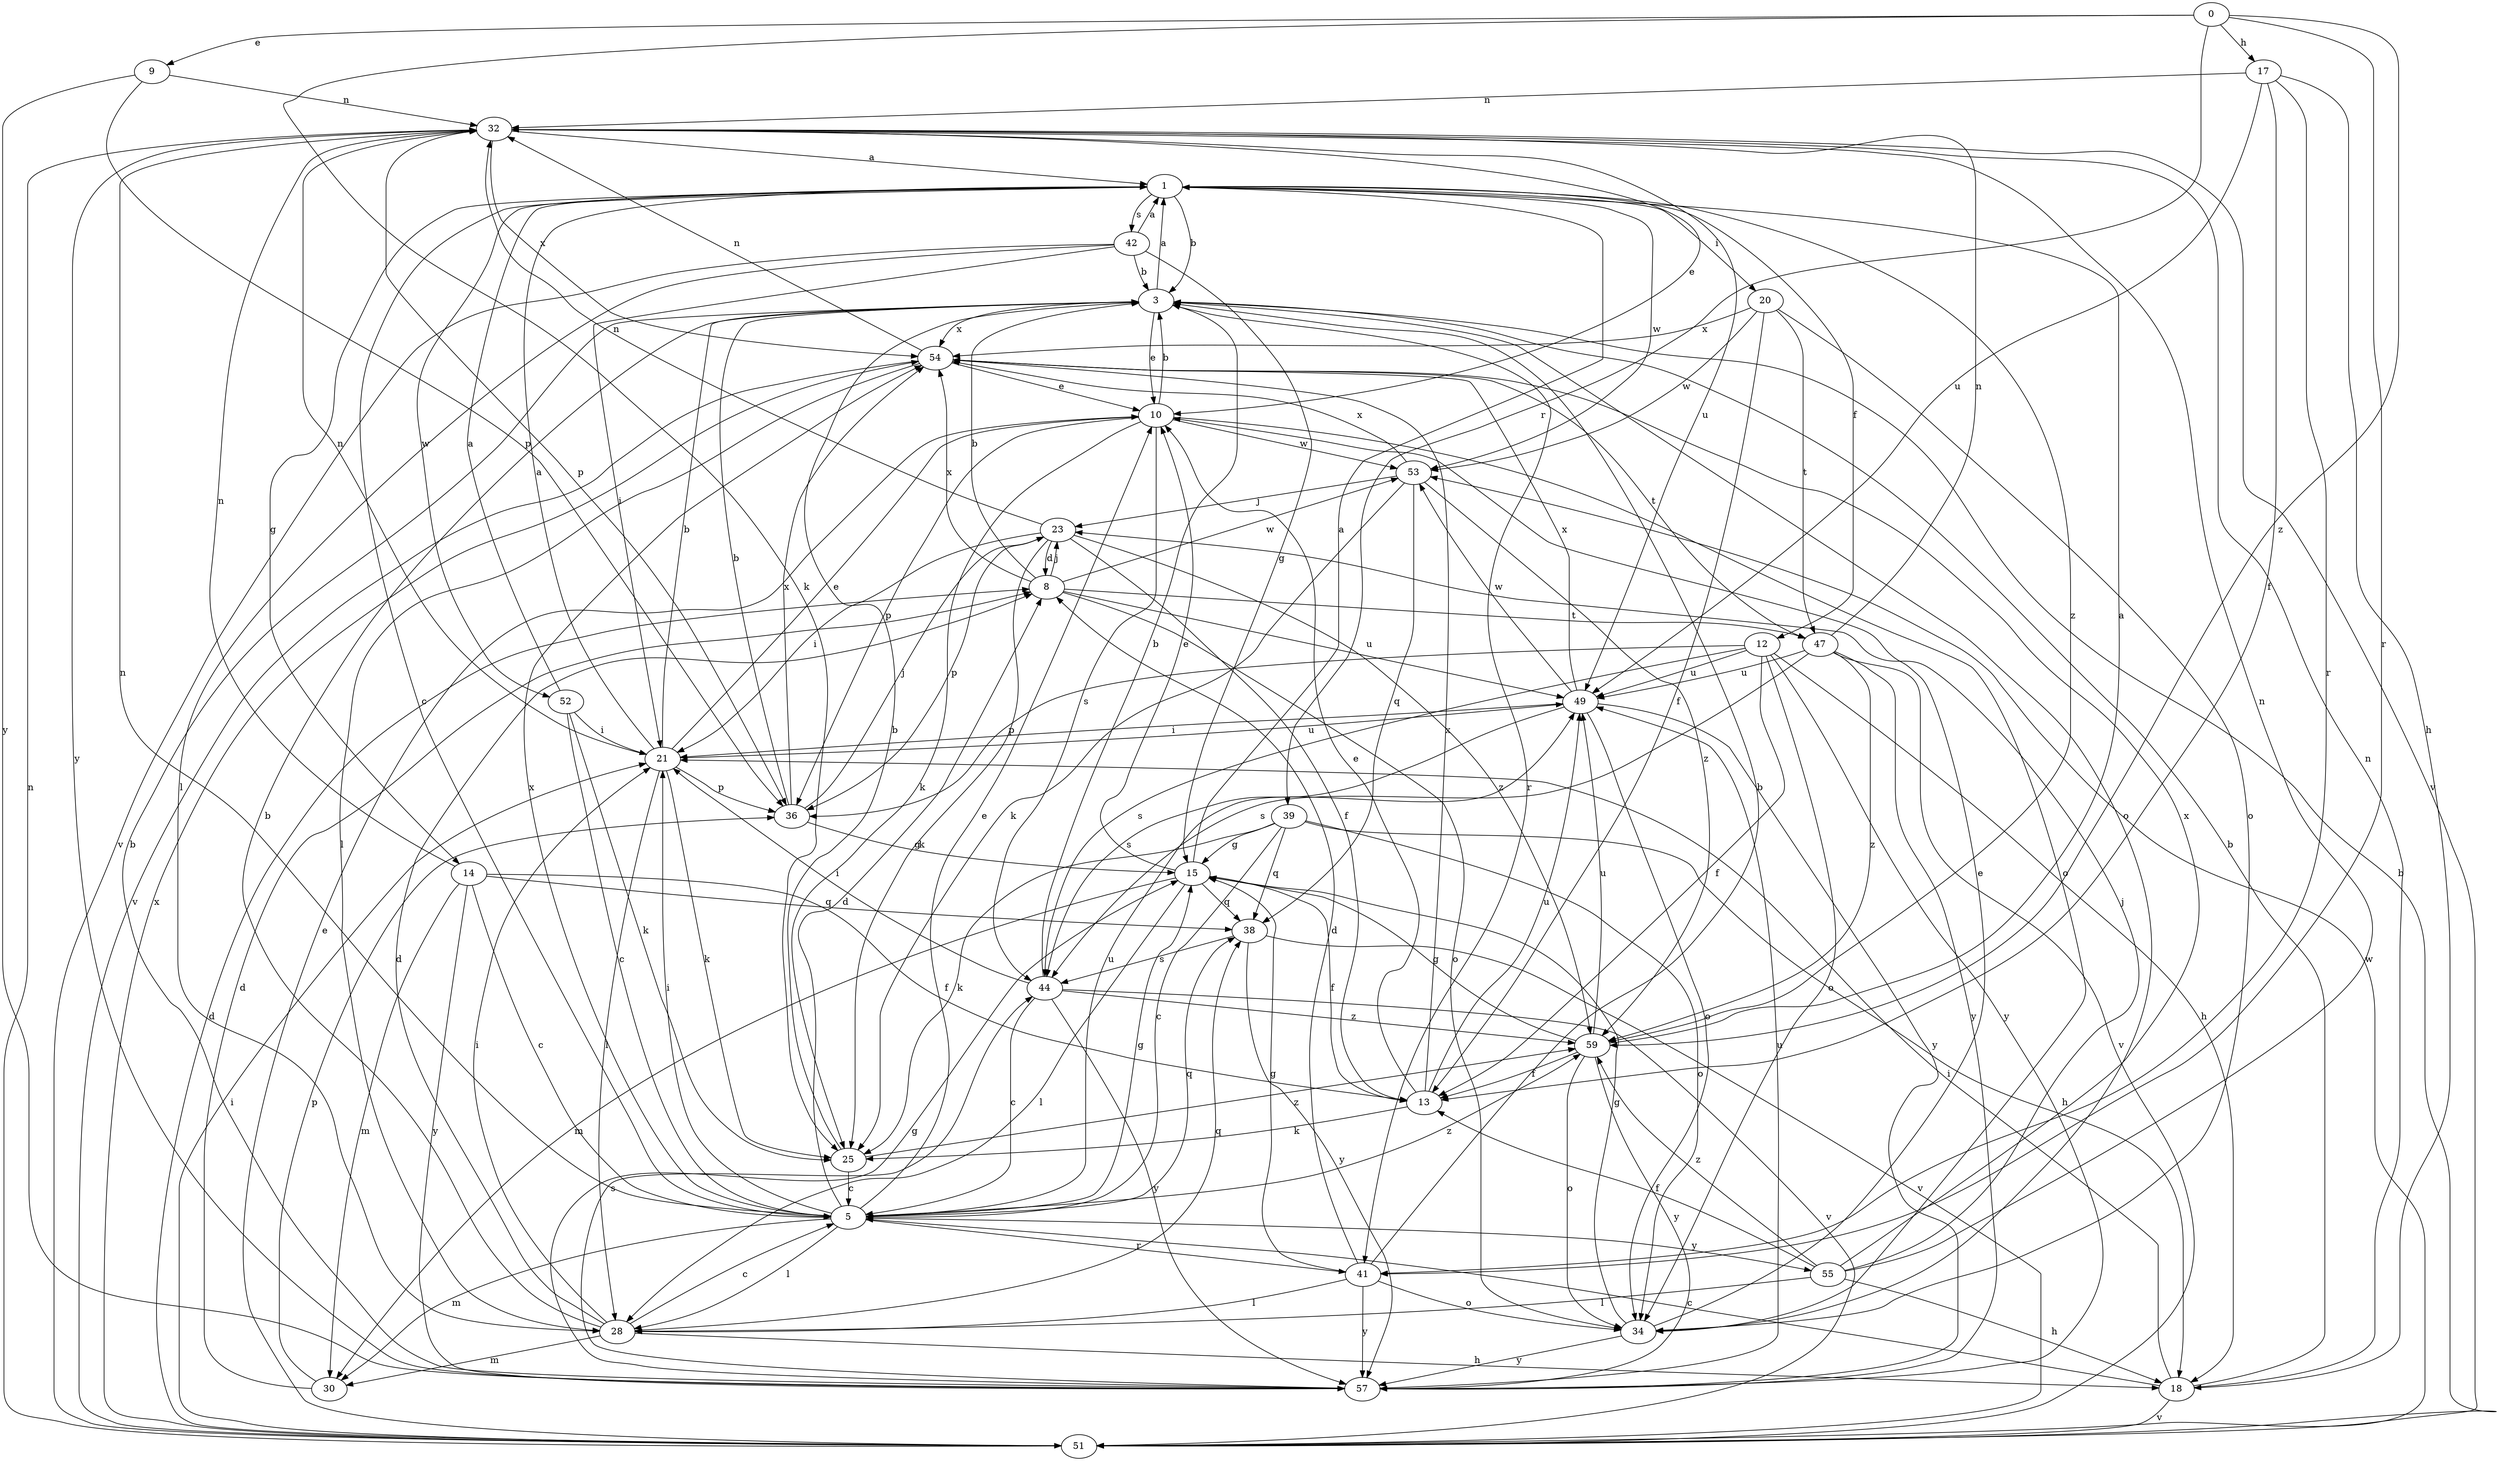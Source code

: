 strict digraph  {
0;
1;
3;
5;
8;
9;
10;
12;
13;
14;
15;
17;
18;
20;
21;
23;
25;
28;
30;
32;
34;
36;
38;
39;
41;
42;
44;
47;
49;
51;
52;
53;
54;
55;
57;
59;
0 -> 9  [label=e];
0 -> 17  [label=h];
0 -> 25  [label=k];
0 -> 39  [label=r];
0 -> 41  [label=r];
0 -> 59  [label=z];
1 -> 3  [label=b];
1 -> 5  [label=c];
1 -> 12  [label=f];
1 -> 14  [label=g];
1 -> 20  [label=i];
1 -> 42  [label=s];
1 -> 52  [label=w];
1 -> 53  [label=w];
1 -> 59  [label=z];
3 -> 1  [label=a];
3 -> 10  [label=e];
3 -> 34  [label=o];
3 -> 41  [label=r];
3 -> 54  [label=x];
5 -> 8  [label=d];
5 -> 10  [label=e];
5 -> 15  [label=g];
5 -> 21  [label=i];
5 -> 28  [label=l];
5 -> 30  [label=m];
5 -> 32  [label=n];
5 -> 38  [label=q];
5 -> 41  [label=r];
5 -> 49  [label=u];
5 -> 54  [label=x];
5 -> 55  [label=y];
5 -> 59  [label=z];
8 -> 3  [label=b];
8 -> 23  [label=j];
8 -> 34  [label=o];
8 -> 47  [label=t];
8 -> 49  [label=u];
8 -> 53  [label=w];
8 -> 54  [label=x];
9 -> 32  [label=n];
9 -> 36  [label=p];
9 -> 57  [label=y];
10 -> 3  [label=b];
10 -> 25  [label=k];
10 -> 34  [label=o];
10 -> 36  [label=p];
10 -> 44  [label=s];
10 -> 53  [label=w];
12 -> 13  [label=f];
12 -> 18  [label=h];
12 -> 34  [label=o];
12 -> 36  [label=p];
12 -> 44  [label=s];
12 -> 49  [label=u];
12 -> 57  [label=y];
13 -> 10  [label=e];
13 -> 25  [label=k];
13 -> 49  [label=u];
13 -> 54  [label=x];
14 -> 5  [label=c];
14 -> 13  [label=f];
14 -> 30  [label=m];
14 -> 32  [label=n];
14 -> 38  [label=q];
14 -> 57  [label=y];
15 -> 1  [label=a];
15 -> 10  [label=e];
15 -> 13  [label=f];
15 -> 28  [label=l];
15 -> 30  [label=m];
15 -> 38  [label=q];
17 -> 13  [label=f];
17 -> 18  [label=h];
17 -> 32  [label=n];
17 -> 41  [label=r];
17 -> 49  [label=u];
18 -> 3  [label=b];
18 -> 5  [label=c];
18 -> 21  [label=i];
18 -> 32  [label=n];
18 -> 51  [label=v];
20 -> 13  [label=f];
20 -> 34  [label=o];
20 -> 47  [label=t];
20 -> 53  [label=w];
20 -> 54  [label=x];
21 -> 1  [label=a];
21 -> 3  [label=b];
21 -> 10  [label=e];
21 -> 25  [label=k];
21 -> 28  [label=l];
21 -> 32  [label=n];
21 -> 36  [label=p];
21 -> 49  [label=u];
23 -> 8  [label=d];
23 -> 13  [label=f];
23 -> 21  [label=i];
23 -> 25  [label=k];
23 -> 32  [label=n];
23 -> 36  [label=p];
23 -> 59  [label=z];
25 -> 3  [label=b];
25 -> 5  [label=c];
25 -> 59  [label=z];
28 -> 3  [label=b];
28 -> 5  [label=c];
28 -> 8  [label=d];
28 -> 18  [label=h];
28 -> 21  [label=i];
28 -> 30  [label=m];
28 -> 38  [label=q];
30 -> 8  [label=d];
30 -> 36  [label=p];
32 -> 1  [label=a];
32 -> 10  [label=e];
32 -> 36  [label=p];
32 -> 49  [label=u];
32 -> 51  [label=v];
32 -> 54  [label=x];
32 -> 57  [label=y];
34 -> 10  [label=e];
34 -> 15  [label=g];
34 -> 57  [label=y];
36 -> 3  [label=b];
36 -> 15  [label=g];
36 -> 23  [label=j];
36 -> 54  [label=x];
38 -> 44  [label=s];
38 -> 51  [label=v];
38 -> 57  [label=y];
39 -> 5  [label=c];
39 -> 15  [label=g];
39 -> 18  [label=h];
39 -> 25  [label=k];
39 -> 34  [label=o];
39 -> 38  [label=q];
41 -> 3  [label=b];
41 -> 8  [label=d];
41 -> 15  [label=g];
41 -> 28  [label=l];
41 -> 34  [label=o];
41 -> 57  [label=y];
42 -> 1  [label=a];
42 -> 3  [label=b];
42 -> 15  [label=g];
42 -> 21  [label=i];
42 -> 28  [label=l];
42 -> 51  [label=v];
44 -> 3  [label=b];
44 -> 5  [label=c];
44 -> 21  [label=i];
44 -> 51  [label=v];
44 -> 57  [label=y];
44 -> 59  [label=z];
47 -> 32  [label=n];
47 -> 44  [label=s];
47 -> 49  [label=u];
47 -> 51  [label=v];
47 -> 57  [label=y];
47 -> 59  [label=z];
49 -> 21  [label=i];
49 -> 34  [label=o];
49 -> 44  [label=s];
49 -> 53  [label=w];
49 -> 54  [label=x];
49 -> 57  [label=y];
51 -> 3  [label=b];
51 -> 8  [label=d];
51 -> 10  [label=e];
51 -> 21  [label=i];
51 -> 32  [label=n];
51 -> 53  [label=w];
51 -> 54  [label=x];
52 -> 1  [label=a];
52 -> 5  [label=c];
52 -> 21  [label=i];
52 -> 25  [label=k];
53 -> 23  [label=j];
53 -> 25  [label=k];
53 -> 38  [label=q];
53 -> 54  [label=x];
53 -> 59  [label=z];
54 -> 10  [label=e];
54 -> 28  [label=l];
54 -> 32  [label=n];
54 -> 47  [label=t];
54 -> 51  [label=v];
55 -> 13  [label=f];
55 -> 18  [label=h];
55 -> 23  [label=j];
55 -> 28  [label=l];
55 -> 32  [label=n];
55 -> 54  [label=x];
55 -> 59  [label=z];
57 -> 3  [label=b];
57 -> 15  [label=g];
57 -> 44  [label=s];
57 -> 49  [label=u];
59 -> 1  [label=a];
59 -> 13  [label=f];
59 -> 15  [label=g];
59 -> 34  [label=o];
59 -> 49  [label=u];
59 -> 57  [label=y];
}
